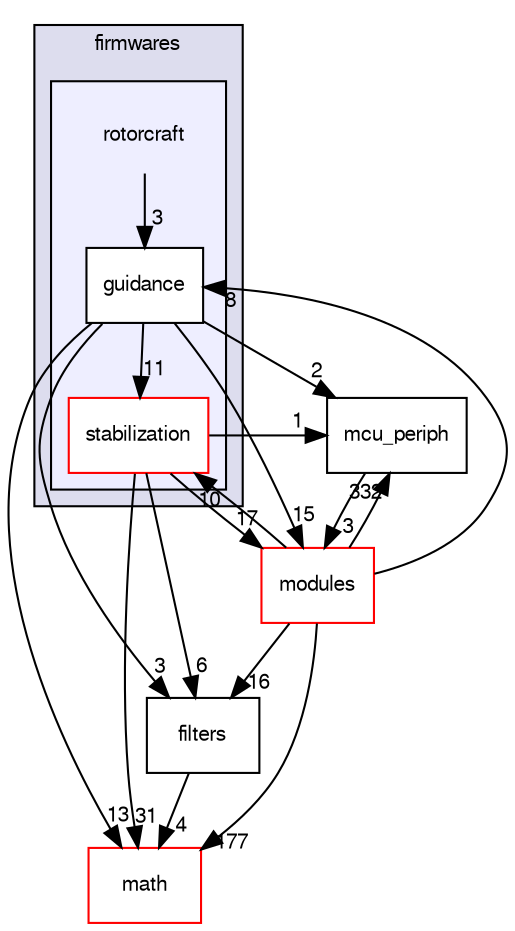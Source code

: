 digraph "sw/airborne/firmwares/rotorcraft" {
  compound=true
  node [ fontsize="10", fontname="FreeSans"];
  edge [ labelfontsize="10", labelfontname="FreeSans"];
  subgraph clusterdir_e7d2494544042a787a6ee70a779a5e07 {
    graph [ bgcolor="#ddddee", pencolor="black", label="firmwares" fontname="FreeSans", fontsize="10", URL="dir_e7d2494544042a787a6ee70a779a5e07.html"]
  subgraph clusterdir_e37d355c72eb7c8e5b43c34bdea5a24b {
    graph [ bgcolor="#eeeeff", pencolor="black", label="" URL="dir_e37d355c72eb7c8e5b43c34bdea5a24b.html"];
    dir_e37d355c72eb7c8e5b43c34bdea5a24b [shape=plaintext label="rotorcraft"];
    dir_3d64810a495a8e63c02e8d4ee1418813 [shape=box label="guidance" color="black" fillcolor="white" style="filled" URL="dir_3d64810a495a8e63c02e8d4ee1418813.html"];
    dir_d1b81cc433edb6118e3c3e3bc7700be0 [shape=box label="stabilization" color="red" fillcolor="white" style="filled" URL="dir_d1b81cc433edb6118e3c3e3bc7700be0.html"];
  }
  }
  dir_1ca43f6a116d741d80fb1d0555a2b198 [shape=box label="mcu_periph" URL="dir_1ca43f6a116d741d80fb1d0555a2b198.html"];
  dir_1444106569909aede49a887d28257b90 [shape=box label="filters" URL="dir_1444106569909aede49a887d28257b90.html"];
  dir_29343b6f5fcd4b75a5dfbb985ff56864 [shape=box label="math" fillcolor="white" style="filled" color="red" URL="dir_29343b6f5fcd4b75a5dfbb985ff56864.html"];
  dir_c2abcdd6ccb39c3582929c0e3f5651c2 [shape=box label="modules" fillcolor="white" style="filled" color="red" URL="dir_c2abcdd6ccb39c3582929c0e3f5651c2.html"];
  dir_1ca43f6a116d741d80fb1d0555a2b198->dir_c2abcdd6ccb39c3582929c0e3f5651c2 [headlabel="3", labeldistance=1.5 headhref="dir_000107_000031.html"];
  dir_e37d355c72eb7c8e5b43c34bdea5a24b->dir_3d64810a495a8e63c02e8d4ee1418813 [headlabel="3", labeldistance=1.5 headhref="dir_000095_000098.html"];
  dir_3d64810a495a8e63c02e8d4ee1418813->dir_1ca43f6a116d741d80fb1d0555a2b198 [headlabel="2", labeldistance=1.5 headhref="dir_000098_000107.html"];
  dir_3d64810a495a8e63c02e8d4ee1418813->dir_1444106569909aede49a887d28257b90 [headlabel="3", labeldistance=1.5 headhref="dir_000098_000091.html"];
  dir_3d64810a495a8e63c02e8d4ee1418813->dir_d1b81cc433edb6118e3c3e3bc7700be0 [headlabel="11", labeldistance=1.5 headhref="dir_000098_000100.html"];
  dir_3d64810a495a8e63c02e8d4ee1418813->dir_29343b6f5fcd4b75a5dfbb985ff56864 [headlabel="13", labeldistance=1.5 headhref="dir_000098_000105.html"];
  dir_3d64810a495a8e63c02e8d4ee1418813->dir_c2abcdd6ccb39c3582929c0e3f5651c2 [headlabel="15", labeldistance=1.5 headhref="dir_000098_000031.html"];
  dir_1444106569909aede49a887d28257b90->dir_29343b6f5fcd4b75a5dfbb985ff56864 [headlabel="4", labeldistance=1.5 headhref="dir_000091_000105.html"];
  dir_d1b81cc433edb6118e3c3e3bc7700be0->dir_1ca43f6a116d741d80fb1d0555a2b198 [headlabel="1", labeldistance=1.5 headhref="dir_000100_000107.html"];
  dir_d1b81cc433edb6118e3c3e3bc7700be0->dir_1444106569909aede49a887d28257b90 [headlabel="6", labeldistance=1.5 headhref="dir_000100_000091.html"];
  dir_d1b81cc433edb6118e3c3e3bc7700be0->dir_29343b6f5fcd4b75a5dfbb985ff56864 [headlabel="31", labeldistance=1.5 headhref="dir_000100_000105.html"];
  dir_d1b81cc433edb6118e3c3e3bc7700be0->dir_c2abcdd6ccb39c3582929c0e3f5651c2 [headlabel="17", labeldistance=1.5 headhref="dir_000100_000031.html"];
  dir_c2abcdd6ccb39c3582929c0e3f5651c2->dir_1ca43f6a116d741d80fb1d0555a2b198 [headlabel="332", labeldistance=1.5 headhref="dir_000031_000107.html"];
  dir_c2abcdd6ccb39c3582929c0e3f5651c2->dir_3d64810a495a8e63c02e8d4ee1418813 [headlabel="8", labeldistance=1.5 headhref="dir_000031_000098.html"];
  dir_c2abcdd6ccb39c3582929c0e3f5651c2->dir_1444106569909aede49a887d28257b90 [headlabel="16", labeldistance=1.5 headhref="dir_000031_000091.html"];
  dir_c2abcdd6ccb39c3582929c0e3f5651c2->dir_d1b81cc433edb6118e3c3e3bc7700be0 [headlabel="10", labeldistance=1.5 headhref="dir_000031_000100.html"];
  dir_c2abcdd6ccb39c3582929c0e3f5651c2->dir_29343b6f5fcd4b75a5dfbb985ff56864 [headlabel="177", labeldistance=1.5 headhref="dir_000031_000105.html"];
}
